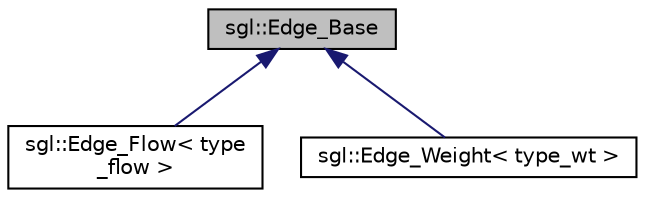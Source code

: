 digraph "sgl::Edge_Base"
{
  edge [fontname="Helvetica",fontsize="10",labelfontname="Helvetica",labelfontsize="10"];
  node [fontname="Helvetica",fontsize="10",shape=record];
  Node1 [label="sgl::Edge_Base",height=0.2,width=0.4,color="black", fillcolor="grey75", style="filled", fontcolor="black"];
  Node1 -> Node2 [dir="back",color="midnightblue",fontsize="10",style="solid",fontname="Helvetica"];
  Node2 [label="sgl::Edge_Flow\< type\l_flow \>",height=0.2,width=0.4,color="black", fillcolor="white", style="filled",URL="$classsgl_1_1_edge___flow.html"];
  Node1 -> Node3 [dir="back",color="midnightblue",fontsize="10",style="solid",fontname="Helvetica"];
  Node3 [label="sgl::Edge_Weight\< type_wt \>",height=0.2,width=0.4,color="black", fillcolor="white", style="filled",URL="$classsgl_1_1_edge___weight.html"];
}
